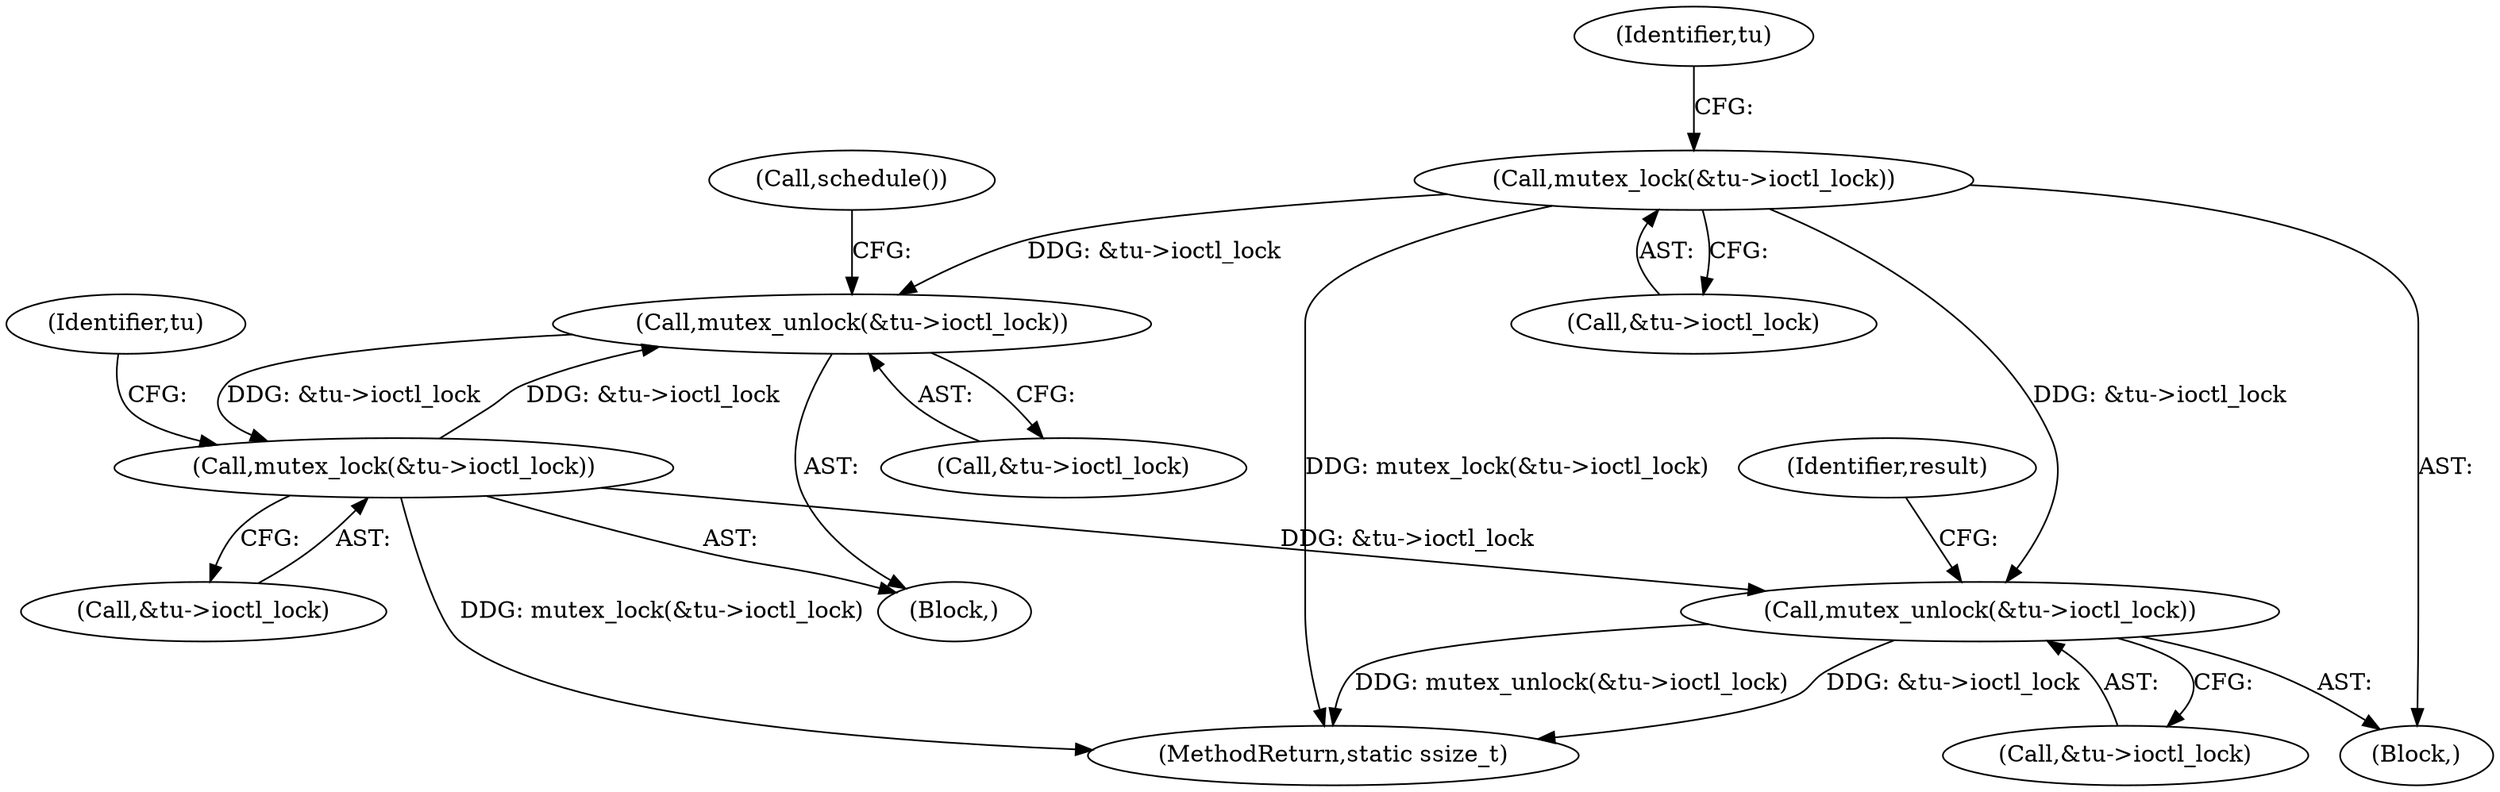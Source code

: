 digraph "0_linux_d11662f4f798b50d8c8743f433842c3e40fe3378@API" {
"1000194" [label="(Call,mutex_unlock(&tu->ioctl_lock))"];
"1000200" [label="(Call,mutex_lock(&tu->ioctl_lock))"];
"1000194" [label="(Call,mutex_unlock(&tu->ioctl_lock))"];
"1000132" [label="(Call,mutex_lock(&tu->ioctl_lock))"];
"1000317" [label="(Call,mutex_unlock(&tu->ioctl_lock))"];
"1000329" [label="(MethodReturn,static ssize_t)"];
"1000194" [label="(Call,mutex_unlock(&tu->ioctl_lock))"];
"1000105" [label="(Block,)"];
"1000199" [label="(Call,schedule())"];
"1000156" [label="(Block,)"];
"1000132" [label="(Call,mutex_lock(&tu->ioctl_lock))"];
"1000195" [label="(Call,&tu->ioctl_lock)"];
"1000140" [label="(Identifier,tu)"];
"1000208" [label="(Identifier,tu)"];
"1000317" [label="(Call,mutex_unlock(&tu->ioctl_lock))"];
"1000201" [label="(Call,&tu->ioctl_lock)"];
"1000133" [label="(Call,&tu->ioctl_lock)"];
"1000318" [label="(Call,&tu->ioctl_lock)"];
"1000200" [label="(Call,mutex_lock(&tu->ioctl_lock))"];
"1000325" [label="(Identifier,result)"];
"1000194" -> "1000156"  [label="AST: "];
"1000194" -> "1000195"  [label="CFG: "];
"1000195" -> "1000194"  [label="AST: "];
"1000199" -> "1000194"  [label="CFG: "];
"1000200" -> "1000194"  [label="DDG: &tu->ioctl_lock"];
"1000132" -> "1000194"  [label="DDG: &tu->ioctl_lock"];
"1000194" -> "1000200"  [label="DDG: &tu->ioctl_lock"];
"1000200" -> "1000156"  [label="AST: "];
"1000200" -> "1000201"  [label="CFG: "];
"1000201" -> "1000200"  [label="AST: "];
"1000208" -> "1000200"  [label="CFG: "];
"1000200" -> "1000329"  [label="DDG: mutex_lock(&tu->ioctl_lock)"];
"1000200" -> "1000317"  [label="DDG: &tu->ioctl_lock"];
"1000132" -> "1000105"  [label="AST: "];
"1000132" -> "1000133"  [label="CFG: "];
"1000133" -> "1000132"  [label="AST: "];
"1000140" -> "1000132"  [label="CFG: "];
"1000132" -> "1000329"  [label="DDG: mutex_lock(&tu->ioctl_lock)"];
"1000132" -> "1000317"  [label="DDG: &tu->ioctl_lock"];
"1000317" -> "1000105"  [label="AST: "];
"1000317" -> "1000318"  [label="CFG: "];
"1000318" -> "1000317"  [label="AST: "];
"1000325" -> "1000317"  [label="CFG: "];
"1000317" -> "1000329"  [label="DDG: &tu->ioctl_lock"];
"1000317" -> "1000329"  [label="DDG: mutex_unlock(&tu->ioctl_lock)"];
}

